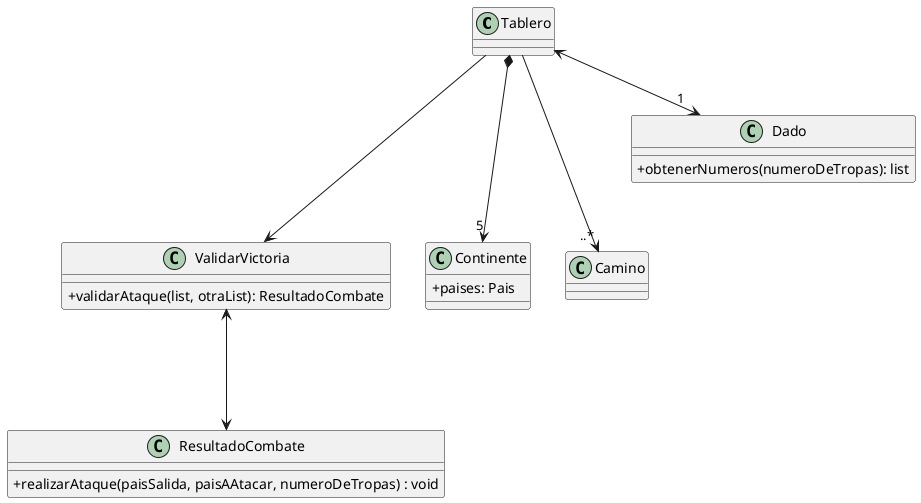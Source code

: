 @startuml
skinparam classAttributeIconSize 0


class Tablero{

}

class ValidarVictoria{
    + validarAtaque(list, otraList): ResultadoCombate
}

class Continente{
    +paises: Pais
}

class Camino{}
class Dado{
    +obtenerNumeros(numeroDeTropas): list
}

class ResultadoCombate{
    +realizarAtaque(paisSalida, paisAAtacar, numeroDeTropas) : void
}

Tablero ---> "..*"Camino
Tablero *---> "5" Continente
Tablero ---> ValidarVictoria
Tablero <--> "1" Dado
ValidarVictoria <--->ResultadoCombate

@enduml

